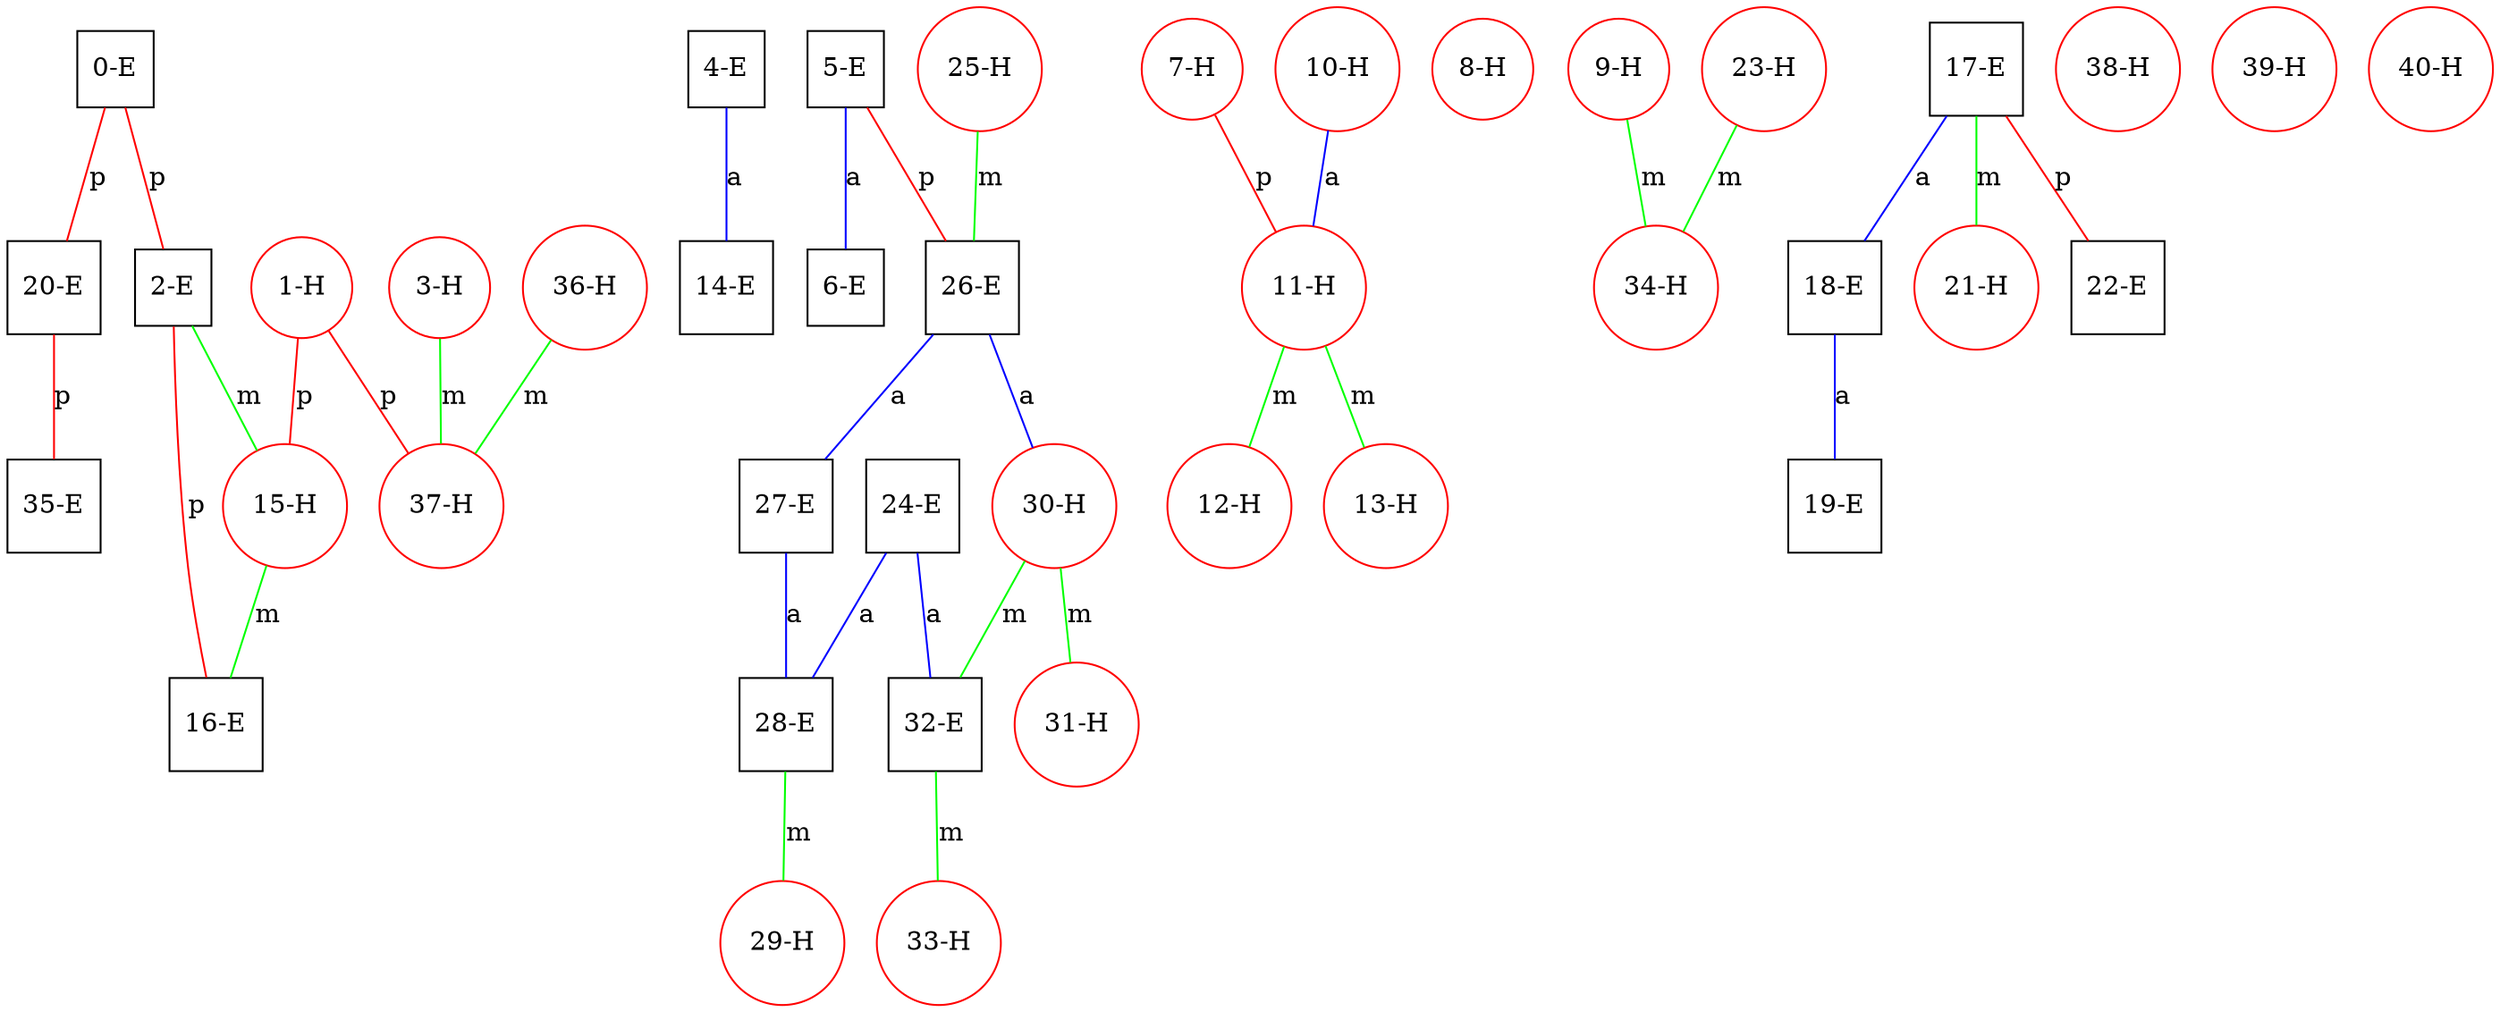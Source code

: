 graph ProteinGraph {
    0 [label="0-E" shape=square color=black];
    1 [label="1-H" shape=circle color=red];
    2 [label="2-E" shape=square color=black];
    3 [label="3-H" shape=circle color=red];
    4 [label="4-E" shape=square color=black];
    5 [label="5-E" shape=square color=black];
    6 [label="6-E" shape=square color=black];
    7 [label="7-H" shape=circle color=red];
    8 [label="8-H" shape=circle color=red];
    9 [label="9-H" shape=circle color=red];
    10 [label="10-H" shape=circle color=red];
    11 [label="11-H" shape=circle color=red];
    12 [label="12-H" shape=circle color=red];
    13 [label="13-H" shape=circle color=red];
    14 [label="14-E" shape=square color=black];
    15 [label="15-H" shape=circle color=red];
    16 [label="16-E" shape=square color=black];
    17 [label="17-E" shape=square color=black];
    18 [label="18-E" shape=square color=black];
    19 [label="19-E" shape=square color=black];
    20 [label="20-E" shape=square color=black];
    21 [label="21-H" shape=circle color=red];
    22 [label="22-E" shape=square color=black];
    23 [label="23-H" shape=circle color=red];
    24 [label="24-E" shape=square color=black];
    25 [label="25-H" shape=circle color=red];
    26 [label="26-E" shape=square color=black];
    27 [label="27-E" shape=square color=black];
    28 [label="28-E" shape=square color=black];
    29 [label="29-H" shape=circle color=red];
    30 [label="30-H" shape=circle color=red];
    31 [label="31-H" shape=circle color=red];
    32 [label="32-E" shape=square color=black];
    33 [label="33-H" shape=circle color=red];
    34 [label="34-H" shape=circle color=red];
    35 [label="35-E" shape=square color=black];
    36 [label="36-H" shape=circle color=red];
    37 [label="37-H" shape=circle color=red];
    38 [label="38-H" shape=circle color=red];
    39 [label="39-H" shape=circle color=red];
    40 [label="40-H" shape=circle color=red];
    0 -- 2 [label="p" color=red];
    0 -- 20 [label="p" color=red];
    1 -- 15 [label="p" color=red];
    1 -- 37 [label="p" color=red];
    2 -- 15 [label="m" color=green];
    2 -- 16 [label="p" color=red];
    3 -- 37 [label="m" color=green];
    4 -- 14 [label="a" color=blue];
    5 -- 6 [label="a" color=blue];
    5 -- 26 [label="p" color=red];
    7 -- 11 [label="p" color=red];
    9 -- 34 [label="m" color=green];
    10 -- 11 [label="a" color=blue];
    11 -- 12 [label="m" color=green];
    11 -- 13 [label="m" color=green];
    15 -- 16 [label="m" color=green];
    17 -- 18 [label="a" color=blue];
    17 -- 21 [label="m" color=green];
    17 -- 22 [label="p" color=red];
    18 -- 19 [label="a" color=blue];
    20 -- 35 [label="p" color=red];
    23 -- 34 [label="m" color=green];
    24 -- 28 [label="a" color=blue];
    24 -- 32 [label="a" color=blue];
    25 -- 26 [label="m" color=green];
    26 -- 27 [label="a" color=blue];
    26 -- 30 [label="a" color=blue];
    27 -- 28 [label="a" color=blue];
    28 -- 29 [label="m" color=green];
    30 -- 31 [label="m" color=green];
    30 -- 32 [label="m" color=green];
    32 -- 33 [label="m" color=green];
    36 -- 37 [label="m" color=green];
}
